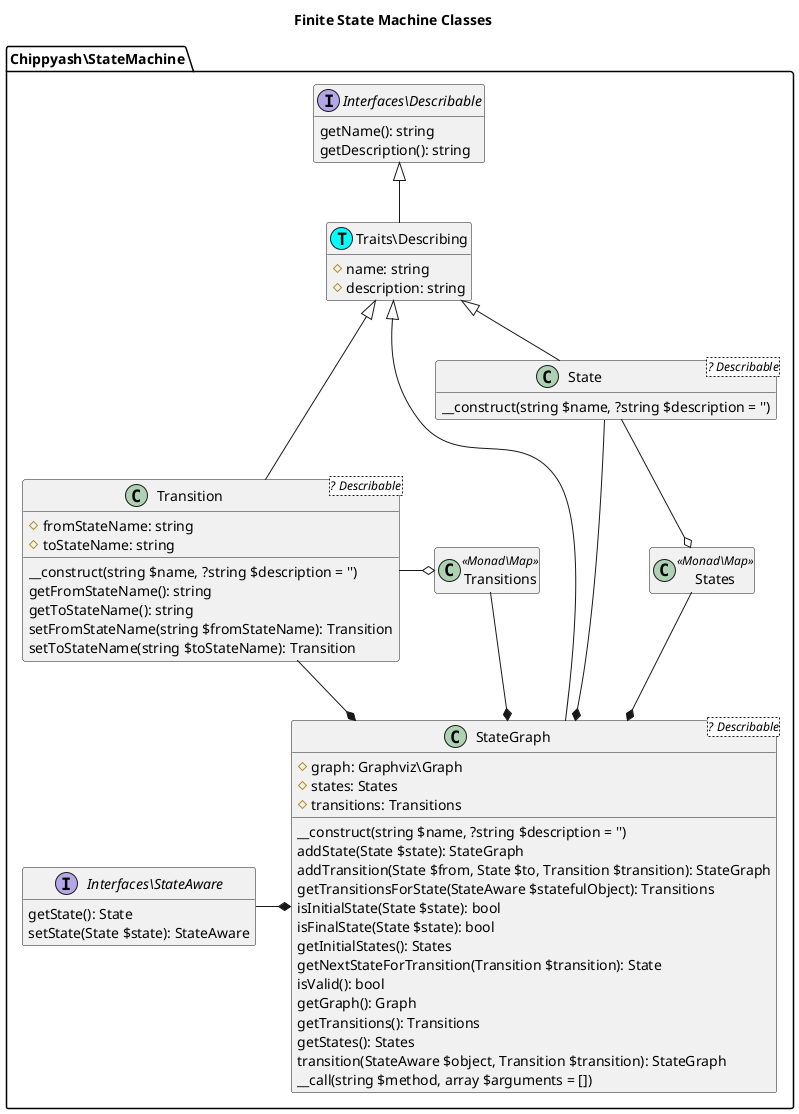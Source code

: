 @startuml
hide empty members
title Finite State Machine Classes
namespace Chippyash\StateMachine {
    interface "Interfaces\Describable" as Describable {
        getName(): string
        getDescription(): string
    }

    interface "Interfaces\StateAware" as StateAware {
        getState(): State
        setState(State $state): StateAware
    }

    class "Traits\Describing" as Describing << (T, cyan)>>  {
        #name: string
        #description: string
    }
    Describable <|-- Describing

    class State <? Describable>{
        __construct(string $name, ?string $description = '')
    }

    class StateGraph <? Describable>{
        #graph: Graphviz\Graph
        #states: States
        #transitions: Transitions
        __construct(string $name, ?string $description = '')
        addState(State $state): StateGraph
        addTransition(State $from, State $to, Transition $transition): StateGraph
        getTransitionsForState(StateAware $statefulObject): Transitions
        isInitialState(State $state): bool
        isFinalState(State $state): bool
        getInitialStates(): States
        getNextStateForTransition(Transition $transition): State
        isValid(): bool
        getGraph(): Graph
        getTransitions(): Transitions
        getStates(): States
        transition(StateAware $object, Transition $transition): StateGraph
        __call(string $method, array $arguments = [])
    }

    class States <<Monad\Map>> {

    }
    State --o States

    class Transition <? Describable>{
    	#fromStateName: string
    	#toStateName: string
        __construct(string $name, ?string $description = '')
        getFromStateName(): string
        getToStateName(): string
        setFromStateName(string $fromStateName): Transition
        setToStateName(string $toStateName): Transition
    }
    Transition -o Transitions

    Describing <|-- State
    Describing <|-- Transition
    Describing <|-- StateGraph

    class Transitions <<Monad\Map>> {

    }

	StateAware -* StateGraph
    Transition --* StateGraph
    Transitions --* StateGraph
    State --* StateGraph
    States --* StateGraph

}
@enduml